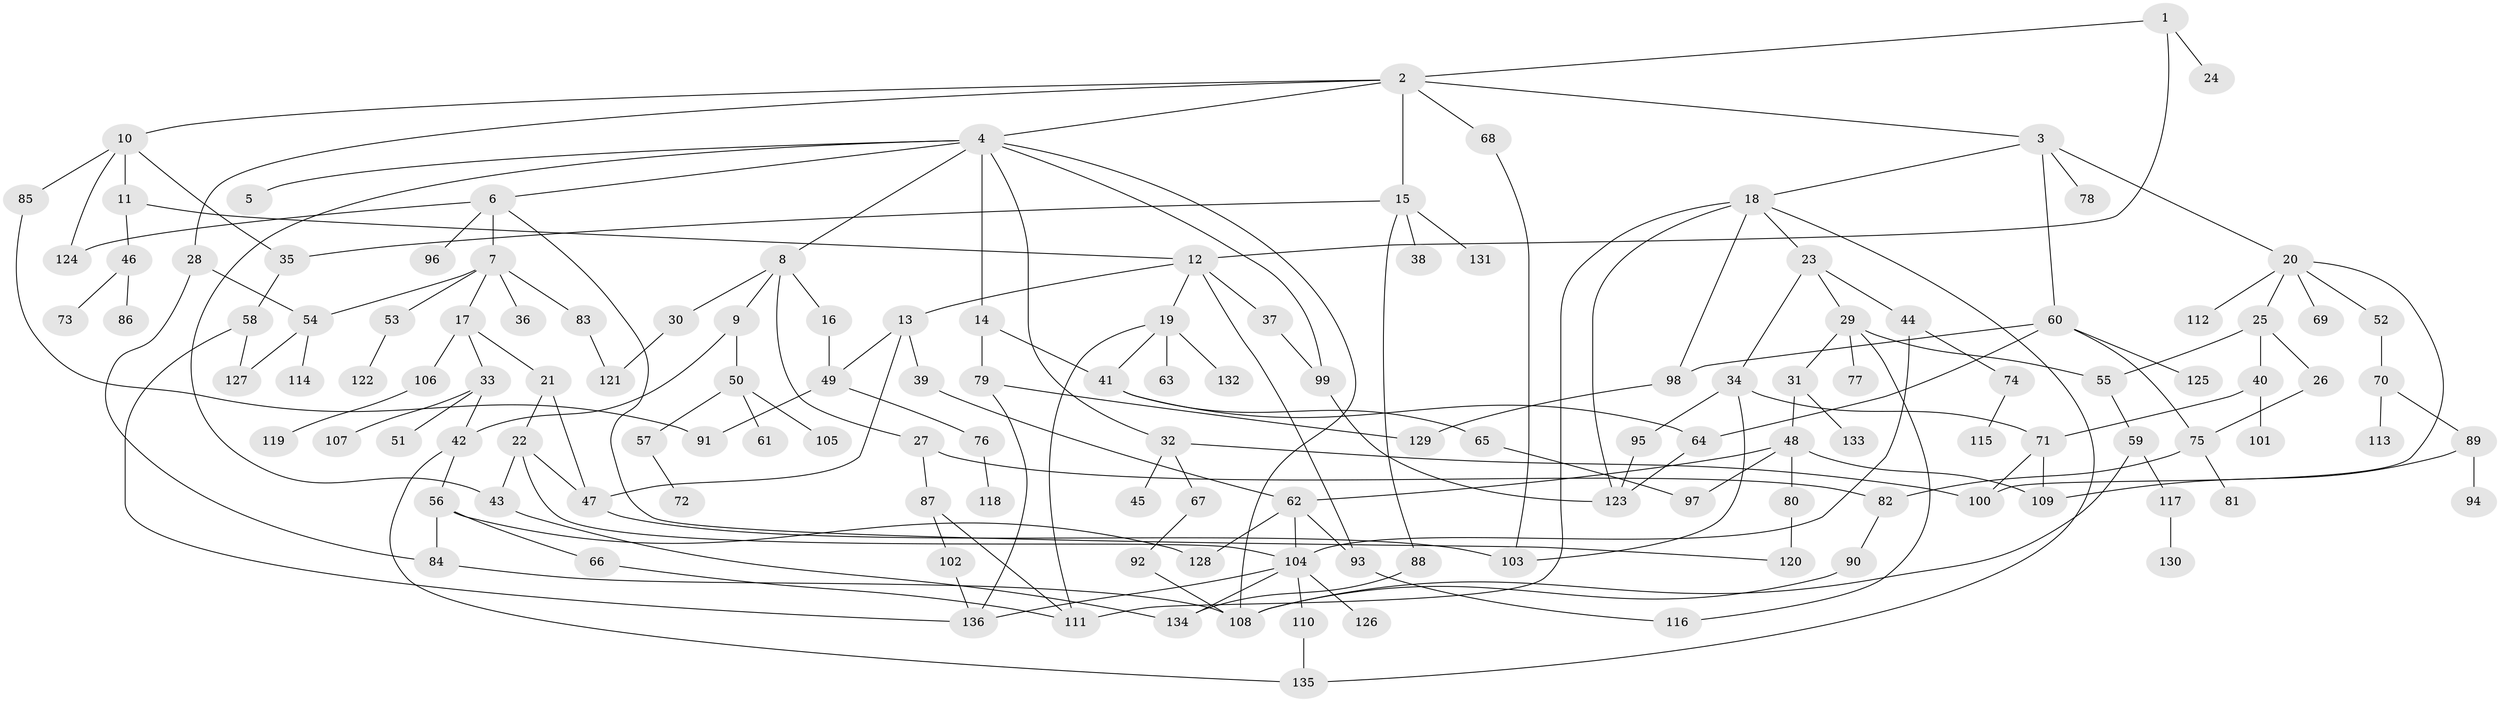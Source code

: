// Generated by graph-tools (version 1.1) at 2025/42/03/09/25 04:42:20]
// undirected, 136 vertices, 188 edges
graph export_dot {
graph [start="1"]
  node [color=gray90,style=filled];
  1;
  2;
  3;
  4;
  5;
  6;
  7;
  8;
  9;
  10;
  11;
  12;
  13;
  14;
  15;
  16;
  17;
  18;
  19;
  20;
  21;
  22;
  23;
  24;
  25;
  26;
  27;
  28;
  29;
  30;
  31;
  32;
  33;
  34;
  35;
  36;
  37;
  38;
  39;
  40;
  41;
  42;
  43;
  44;
  45;
  46;
  47;
  48;
  49;
  50;
  51;
  52;
  53;
  54;
  55;
  56;
  57;
  58;
  59;
  60;
  61;
  62;
  63;
  64;
  65;
  66;
  67;
  68;
  69;
  70;
  71;
  72;
  73;
  74;
  75;
  76;
  77;
  78;
  79;
  80;
  81;
  82;
  83;
  84;
  85;
  86;
  87;
  88;
  89;
  90;
  91;
  92;
  93;
  94;
  95;
  96;
  97;
  98;
  99;
  100;
  101;
  102;
  103;
  104;
  105;
  106;
  107;
  108;
  109;
  110;
  111;
  112;
  113;
  114;
  115;
  116;
  117;
  118;
  119;
  120;
  121;
  122;
  123;
  124;
  125;
  126;
  127;
  128;
  129;
  130;
  131;
  132;
  133;
  134;
  135;
  136;
  1 -- 2;
  1 -- 24;
  1 -- 12;
  2 -- 3;
  2 -- 4;
  2 -- 10;
  2 -- 15;
  2 -- 28;
  2 -- 68;
  3 -- 18;
  3 -- 20;
  3 -- 60;
  3 -- 78;
  4 -- 5;
  4 -- 6;
  4 -- 8;
  4 -- 14;
  4 -- 32;
  4 -- 43;
  4 -- 99;
  4 -- 108;
  6 -- 7;
  6 -- 96;
  6 -- 120;
  6 -- 124;
  7 -- 17;
  7 -- 36;
  7 -- 53;
  7 -- 54;
  7 -- 83;
  8 -- 9;
  8 -- 16;
  8 -- 27;
  8 -- 30;
  9 -- 50;
  9 -- 42;
  10 -- 11;
  10 -- 35;
  10 -- 85;
  10 -- 124;
  11 -- 12;
  11 -- 46;
  12 -- 13;
  12 -- 19;
  12 -- 37;
  12 -- 93;
  13 -- 39;
  13 -- 47;
  13 -- 49;
  14 -- 79;
  14 -- 41;
  15 -- 38;
  15 -- 88;
  15 -- 131;
  15 -- 35;
  16 -- 49;
  17 -- 21;
  17 -- 33;
  17 -- 106;
  18 -- 23;
  18 -- 98;
  18 -- 111;
  18 -- 123;
  18 -- 135;
  19 -- 41;
  19 -- 63;
  19 -- 132;
  19 -- 111;
  20 -- 25;
  20 -- 52;
  20 -- 69;
  20 -- 112;
  20 -- 100;
  21 -- 22;
  21 -- 47;
  22 -- 104;
  22 -- 43;
  22 -- 47;
  23 -- 29;
  23 -- 34;
  23 -- 44;
  25 -- 26;
  25 -- 40;
  25 -- 55;
  26 -- 75;
  27 -- 87;
  27 -- 82;
  28 -- 84;
  28 -- 54;
  29 -- 31;
  29 -- 77;
  29 -- 55;
  29 -- 116;
  30 -- 121;
  31 -- 48;
  31 -- 133;
  32 -- 45;
  32 -- 67;
  32 -- 100;
  33 -- 42;
  33 -- 51;
  33 -- 107;
  34 -- 71;
  34 -- 95;
  34 -- 103;
  35 -- 58;
  37 -- 99;
  39 -- 62;
  40 -- 101;
  40 -- 71;
  41 -- 64;
  41 -- 65;
  42 -- 56;
  42 -- 135;
  43 -- 134;
  44 -- 74;
  44 -- 104;
  46 -- 73;
  46 -- 86;
  47 -- 103;
  48 -- 80;
  48 -- 97;
  48 -- 109;
  48 -- 62;
  49 -- 76;
  49 -- 91;
  50 -- 57;
  50 -- 61;
  50 -- 105;
  52 -- 70;
  53 -- 122;
  54 -- 114;
  54 -- 127;
  55 -- 59;
  56 -- 66;
  56 -- 128;
  56 -- 84;
  57 -- 72;
  58 -- 127;
  58 -- 136;
  59 -- 117;
  59 -- 108;
  60 -- 125;
  60 -- 75;
  60 -- 64;
  60 -- 98;
  62 -- 93;
  62 -- 104;
  62 -- 128;
  64 -- 123;
  65 -- 97;
  66 -- 111;
  67 -- 92;
  68 -- 103;
  70 -- 89;
  70 -- 113;
  71 -- 100;
  71 -- 109;
  74 -- 115;
  75 -- 81;
  75 -- 82;
  76 -- 118;
  79 -- 129;
  79 -- 136;
  80 -- 120;
  82 -- 90;
  83 -- 121;
  84 -- 108;
  85 -- 91;
  87 -- 102;
  87 -- 111;
  88 -- 134;
  89 -- 94;
  89 -- 109;
  90 -- 108;
  92 -- 108;
  93 -- 116;
  95 -- 123;
  98 -- 129;
  99 -- 123;
  102 -- 136;
  104 -- 110;
  104 -- 126;
  104 -- 134;
  104 -- 136;
  106 -- 119;
  110 -- 135;
  117 -- 130;
}
